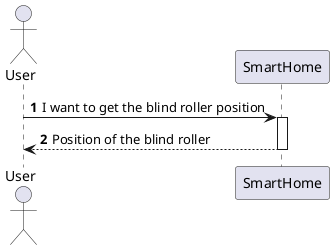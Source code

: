 @startuml
'https://plantuml.com/sequence-diagram
!pragma layout smetana

autonumber

actor "User" as User

participant "SmartHome" as SH

User -> SH : I want to get the blind roller position
activate SH

SH --> User : Position of the blind roller
deactivate SH


@enduml